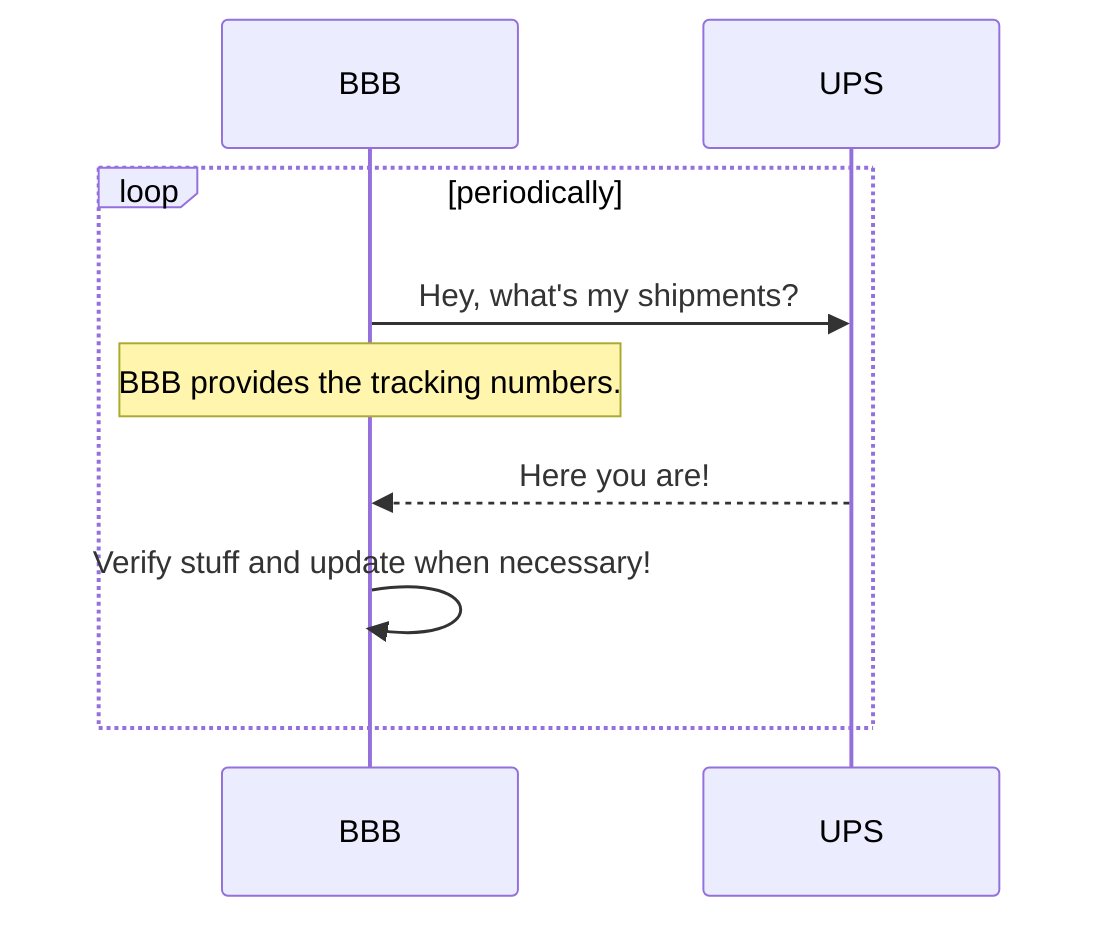 sequenceDiagram
    participant BBB
    participant UPS

    loop periodically
        BBB->>UPS: Hey, what's my shipments?
        Note over BBB: BBB provides the tracking numbers.
        UPS-->>BBB: Here you are!
        BBB->>BBB: Verify stuff and update when necessary!
    end